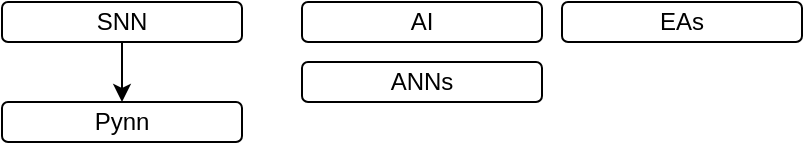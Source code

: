 <mxfile version="20.7.4" type="device"><diagram id="XV8IpEb1RD4r6SFUkXdp" name="Page-1"><mxGraphModel dx="954" dy="727" grid="1" gridSize="10" guides="1" tooltips="1" connect="1" arrows="1" fold="1" page="1" pageScale="1" pageWidth="827" pageHeight="1169" math="0" shadow="0"><root><mxCell id="0"/><mxCell id="1" parent="0"/><mxCell id="Y7KtPh2ndqzmkaGc0jUv-3" value="" style="edgeStyle=orthogonalEdgeStyle;rounded=0;orthogonalLoop=1;jettySize=auto;html=1;" parent="1" source="Y7KtPh2ndqzmkaGc0jUv-1" target="Y7KtPh2ndqzmkaGc0jUv-2" edge="1"><mxGeometry relative="1" as="geometry"/></mxCell><mxCell id="Y7KtPh2ndqzmkaGc0jUv-1" value="SNN" style="rounded=1;whiteSpace=wrap;html=1;" parent="1" vertex="1"><mxGeometry x="40" y="90" width="120" height="20" as="geometry"/></mxCell><mxCell id="Y7KtPh2ndqzmkaGc0jUv-2" value="Pynn" style="rounded=1;whiteSpace=wrap;html=1;" parent="1" vertex="1"><mxGeometry x="40" y="140" width="120" height="20" as="geometry"/></mxCell><mxCell id="mkt0P35I6yJp8AOhzQQg-1" value="AI" style="rounded=1;whiteSpace=wrap;html=1;" parent="1" vertex="1"><mxGeometry x="190" y="90" width="120" height="20" as="geometry"/></mxCell><mxCell id="mkt0P35I6yJp8AOhzQQg-2" value="EAs" style="rounded=1;whiteSpace=wrap;html=1;" parent="1" vertex="1"><mxGeometry x="320" y="90" width="120" height="20" as="geometry"/></mxCell><mxCell id="mkt0P35I6yJp8AOhzQQg-3" value="ANNs" style="rounded=1;whiteSpace=wrap;html=1;" parent="1" vertex="1"><mxGeometry x="190" y="120" width="120" height="20" as="geometry"/></mxCell></root></mxGraphModel></diagram></mxfile>